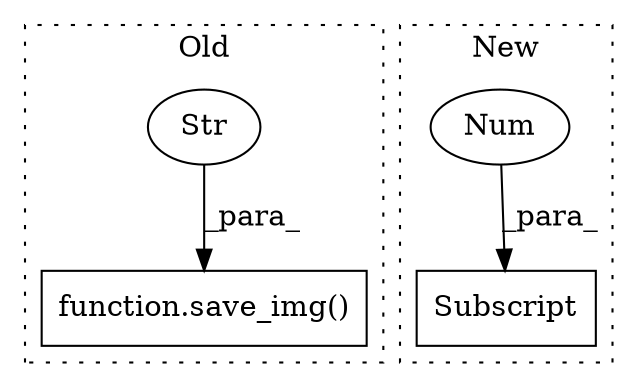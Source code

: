 digraph G {
subgraph cluster0 {
1 [label="function.save_img()" a="75" s="5507,5568" l="9,17" shape="box"];
3 [label="Str" a="66" s="5549" l="10" shape="ellipse"];
label = "Old";
style="dotted";
}
subgraph cluster1 {
2 [label="Subscript" a="63" s="7493,0" l="18,0" shape="box"];
4 [label="Num" a="76" s="7509" l="1" shape="ellipse"];
label = "New";
style="dotted";
}
3 -> 1 [label="_para_"];
4 -> 2 [label="_para_"];
}